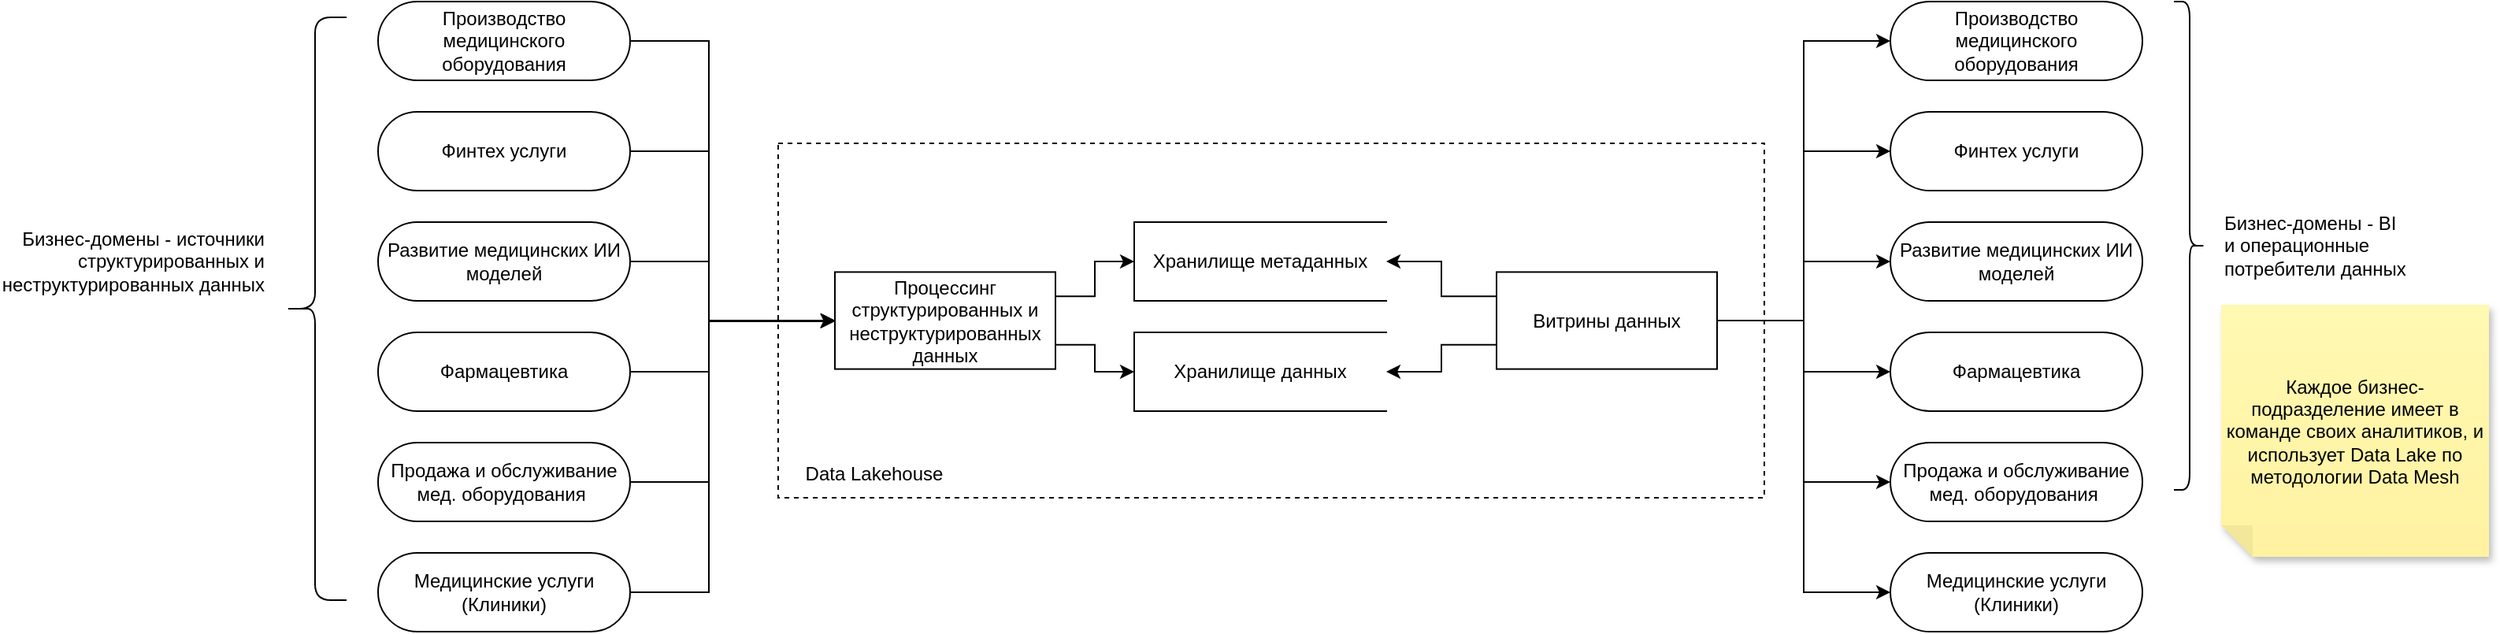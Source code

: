 <mxfile version="22.0.2" type="device">
  <diagram name="Страница — 1" id="2oC8ghZdRw9uifEkCq3c">
    <mxGraphModel dx="2288" dy="1033" grid="1" gridSize="10" guides="1" tooltips="1" connect="1" arrows="1" fold="1" page="1" pageScale="1" pageWidth="827" pageHeight="1169" math="0" shadow="0">
      <root>
        <mxCell id="0" />
        <mxCell id="1" parent="0" />
        <mxCell id="dR3k8P7Z7epgvE_EUf3S-10" value="" style="rounded=0;whiteSpace=wrap;html=1;dashed=1;" parent="1" vertex="1">
          <mxGeometry x="414" y="290" width="626" height="225" as="geometry" />
        </mxCell>
        <mxCell id="dR3k8P7Z7epgvE_EUf3S-23" style="edgeStyle=orthogonalEdgeStyle;rounded=0;orthogonalLoop=1;jettySize=auto;html=1;exitX=1;exitY=0.5;exitDx=0;exitDy=0;exitPerimeter=0;entryX=0;entryY=0.5;entryDx=0;entryDy=0;" parent="1" source="dR3k8P7Z7epgvE_EUf3S-1" target="dR3k8P7Z7epgvE_EUf3S-21" edge="1">
          <mxGeometry relative="1" as="geometry">
            <Array as="points">
              <mxPoint x="370" y="295" />
              <mxPoint x="370" y="403" />
            </Array>
          </mxGeometry>
        </mxCell>
        <mxCell id="dR3k8P7Z7epgvE_EUf3S-1" value="&lt;span style=&quot;text-align: left;&quot;&gt;Финтех услуги&lt;/span&gt;" style="html=1;dashed=0;whiteSpace=wrap;shape=mxgraph.dfd.start" parent="1" vertex="1">
          <mxGeometry x="160" y="270" width="160" height="50" as="geometry" />
        </mxCell>
        <mxCell id="dR3k8P7Z7epgvE_EUf3S-24" style="edgeStyle=orthogonalEdgeStyle;rounded=0;orthogonalLoop=1;jettySize=auto;html=1;exitX=1;exitY=0.5;exitDx=0;exitDy=0;exitPerimeter=0;" parent="1" source="dR3k8P7Z7epgvE_EUf3S-3" target="dR3k8P7Z7epgvE_EUf3S-21" edge="1">
          <mxGeometry relative="1" as="geometry">
            <Array as="points">
              <mxPoint x="370" y="365" />
              <mxPoint x="370" y="403" />
            </Array>
          </mxGeometry>
        </mxCell>
        <mxCell id="dR3k8P7Z7epgvE_EUf3S-3" value="&lt;span style=&quot;text-align: left;&quot;&gt;Развитие медицинских ИИ моделей&lt;/span&gt;" style="html=1;dashed=0;whiteSpace=wrap;shape=mxgraph.dfd.start" parent="1" vertex="1">
          <mxGeometry x="160" y="340" width="160" height="50" as="geometry" />
        </mxCell>
        <mxCell id="dR3k8P7Z7epgvE_EUf3S-22" style="edgeStyle=orthogonalEdgeStyle;rounded=0;orthogonalLoop=1;jettySize=auto;html=1;exitX=1;exitY=0.5;exitDx=0;exitDy=0;exitPerimeter=0;entryX=0;entryY=0.5;entryDx=0;entryDy=0;" parent="1" source="dR3k8P7Z7epgvE_EUf3S-4" target="dR3k8P7Z7epgvE_EUf3S-21" edge="1">
          <mxGeometry relative="1" as="geometry">
            <Array as="points">
              <mxPoint x="370" y="225" />
              <mxPoint x="370" y="403" />
            </Array>
          </mxGeometry>
        </mxCell>
        <mxCell id="dR3k8P7Z7epgvE_EUf3S-4" value="&lt;span style=&quot;text-align: left;&quot;&gt;Производство медицинского оборудования&lt;/span&gt;" style="html=1;dashed=0;whiteSpace=wrap;shape=mxgraph.dfd.start" parent="1" vertex="1">
          <mxGeometry x="160" y="200" width="160" height="50" as="geometry" />
        </mxCell>
        <mxCell id="dR3k8P7Z7epgvE_EUf3S-25" style="edgeStyle=orthogonalEdgeStyle;rounded=0;orthogonalLoop=1;jettySize=auto;html=1;exitX=1;exitY=0.5;exitDx=0;exitDy=0;exitPerimeter=0;entryX=0;entryY=0.5;entryDx=0;entryDy=0;" parent="1" source="dR3k8P7Z7epgvE_EUf3S-5" target="dR3k8P7Z7epgvE_EUf3S-21" edge="1">
          <mxGeometry relative="1" as="geometry">
            <Array as="points">
              <mxPoint x="370" y="435" />
              <mxPoint x="370" y="403" />
            </Array>
          </mxGeometry>
        </mxCell>
        <mxCell id="dR3k8P7Z7epgvE_EUf3S-5" value="&lt;span style=&quot;text-align: left;&quot;&gt;Фармацевтика&lt;/span&gt;" style="html=1;dashed=0;whiteSpace=wrap;shape=mxgraph.dfd.start" parent="1" vertex="1">
          <mxGeometry x="160" y="410" width="160" height="50" as="geometry" />
        </mxCell>
        <mxCell id="dR3k8P7Z7epgvE_EUf3S-26" style="edgeStyle=orthogonalEdgeStyle;rounded=0;orthogonalLoop=1;jettySize=auto;html=1;exitX=1;exitY=0.5;exitDx=0;exitDy=0;exitPerimeter=0;entryX=0;entryY=0.5;entryDx=0;entryDy=0;" parent="1" source="dR3k8P7Z7epgvE_EUf3S-6" target="dR3k8P7Z7epgvE_EUf3S-21" edge="1">
          <mxGeometry relative="1" as="geometry">
            <Array as="points">
              <mxPoint x="370" y="505" />
              <mxPoint x="370" y="403" />
            </Array>
          </mxGeometry>
        </mxCell>
        <mxCell id="dR3k8P7Z7epgvE_EUf3S-6" value="&lt;span style=&quot;text-align: left;&quot;&gt;Продажа и обслуживание мед. оборудования&amp;nbsp;&lt;/span&gt;" style="html=1;dashed=0;whiteSpace=wrap;shape=mxgraph.dfd.start" parent="1" vertex="1">
          <mxGeometry x="160" y="480" width="160" height="50" as="geometry" />
        </mxCell>
        <mxCell id="dR3k8P7Z7epgvE_EUf3S-8" value="Хранилище данных" style="html=1;dashed=0;whiteSpace=wrap;shape=partialRectangle;right=0;" parent="1" vertex="1">
          <mxGeometry x="640" y="410" width="160" height="50" as="geometry" />
        </mxCell>
        <mxCell id="dR3k8P7Z7epgvE_EUf3S-11" value="Data Lakehouse" style="text;html=1;align=center;verticalAlign=middle;whiteSpace=wrap;rounded=0;" parent="1" vertex="1">
          <mxGeometry x="420" y="485" width="110" height="30" as="geometry" />
        </mxCell>
        <mxCell id="dR3k8P7Z7epgvE_EUf3S-15" value="" style="shape=curlyBracket;whiteSpace=wrap;html=1;rounded=1;labelPosition=left;verticalLabelPosition=middle;align=right;verticalAlign=middle;" parent="1" vertex="1">
          <mxGeometry x="100" y="210" width="40" height="370" as="geometry" />
        </mxCell>
        <mxCell id="dR3k8P7Z7epgvE_EUf3S-16" value="Бизнес-домены - источники структурированных и неструктурированных данных" style="text;html=1;align=right;verticalAlign=middle;whiteSpace=wrap;rounded=0;" parent="1" vertex="1">
          <mxGeometry x="-80" y="320" width="170" height="90" as="geometry" />
        </mxCell>
        <mxCell id="dR3k8P7Z7epgvE_EUf3S-20" value="Хранилище метаданных" style="html=1;dashed=0;whiteSpace=wrap;shape=partialRectangle;right=0;" parent="1" vertex="1">
          <mxGeometry x="640" y="340" width="160" height="50" as="geometry" />
        </mxCell>
        <mxCell id="dR3k8P7Z7epgvE_EUf3S-27" style="edgeStyle=orthogonalEdgeStyle;rounded=0;orthogonalLoop=1;jettySize=auto;html=1;exitX=1;exitY=0.25;exitDx=0;exitDy=0;" parent="1" source="dR3k8P7Z7epgvE_EUf3S-21" target="dR3k8P7Z7epgvE_EUf3S-20" edge="1">
          <mxGeometry relative="1" as="geometry" />
        </mxCell>
        <mxCell id="dR3k8P7Z7epgvE_EUf3S-28" style="edgeStyle=orthogonalEdgeStyle;rounded=0;orthogonalLoop=1;jettySize=auto;html=1;exitX=1;exitY=0.75;exitDx=0;exitDy=0;" parent="1" source="dR3k8P7Z7epgvE_EUf3S-21" target="dR3k8P7Z7epgvE_EUf3S-8" edge="1">
          <mxGeometry relative="1" as="geometry" />
        </mxCell>
        <mxCell id="dR3k8P7Z7epgvE_EUf3S-21" value="Процессинг структурированных и неструктурированных данных" style="html=1;dashed=0;whiteSpace=wrap;" parent="1" vertex="1">
          <mxGeometry x="450" y="371.71" width="140" height="61.59" as="geometry" />
        </mxCell>
        <mxCell id="dR3k8P7Z7epgvE_EUf3S-31" style="edgeStyle=orthogonalEdgeStyle;rounded=0;orthogonalLoop=1;jettySize=auto;html=1;exitX=0;exitY=0.25;exitDx=0;exitDy=0;" parent="1" source="dR3k8P7Z7epgvE_EUf3S-29" target="dR3k8P7Z7epgvE_EUf3S-20" edge="1">
          <mxGeometry relative="1" as="geometry" />
        </mxCell>
        <mxCell id="dR3k8P7Z7epgvE_EUf3S-32" style="edgeStyle=orthogonalEdgeStyle;rounded=0;orthogonalLoop=1;jettySize=auto;html=1;exitX=0;exitY=0.75;exitDx=0;exitDy=0;entryX=1;entryY=0.5;entryDx=0;entryDy=0;" parent="1" source="dR3k8P7Z7epgvE_EUf3S-29" target="dR3k8P7Z7epgvE_EUf3S-8" edge="1">
          <mxGeometry relative="1" as="geometry" />
        </mxCell>
        <mxCell id="SOdmAgsTZVgzwWmCqJ8E-11" style="edgeStyle=orthogonalEdgeStyle;rounded=0;orthogonalLoop=1;jettySize=auto;html=1;exitX=1;exitY=0.5;exitDx=0;exitDy=0;" edge="1" parent="1" source="dR3k8P7Z7epgvE_EUf3S-29" target="dR3k8P7Z7epgvE_EUf3S-34">
          <mxGeometry relative="1" as="geometry" />
        </mxCell>
        <mxCell id="SOdmAgsTZVgzwWmCqJ8E-12" style="edgeStyle=orthogonalEdgeStyle;rounded=0;orthogonalLoop=1;jettySize=auto;html=1;exitX=1;exitY=0.5;exitDx=0;exitDy=0;" edge="1" parent="1" source="dR3k8P7Z7epgvE_EUf3S-29" target="dR3k8P7Z7epgvE_EUf3S-36">
          <mxGeometry relative="1" as="geometry" />
        </mxCell>
        <mxCell id="dR3k8P7Z7epgvE_EUf3S-29" value="Витрины данных" style="html=1;dashed=0;whiteSpace=wrap;" parent="1" vertex="1">
          <mxGeometry x="870" y="371.71" width="140" height="61.59" as="geometry" />
        </mxCell>
        <mxCell id="dR3k8P7Z7epgvE_EUf3S-33" value="&lt;span style=&quot;text-align: left;&quot;&gt;Финтех услуги&lt;/span&gt;" style="html=1;dashed=0;whiteSpace=wrap;shape=mxgraph.dfd.start" parent="1" vertex="1">
          <mxGeometry x="1120" y="270" width="160" height="50" as="geometry" />
        </mxCell>
        <mxCell id="dR3k8P7Z7epgvE_EUf3S-34" value="&lt;span style=&quot;text-align: left;&quot;&gt;Развитие медицинских ИИ моделей&lt;/span&gt;" style="html=1;dashed=0;whiteSpace=wrap;shape=mxgraph.dfd.start" parent="1" vertex="1">
          <mxGeometry x="1120" y="340" width="160" height="50" as="geometry" />
        </mxCell>
        <mxCell id="dR3k8P7Z7epgvE_EUf3S-35" value="&lt;span style=&quot;text-align: left;&quot;&gt;Производство медицинского оборудования&lt;/span&gt;" style="html=1;dashed=0;whiteSpace=wrap;shape=mxgraph.dfd.start" parent="1" vertex="1">
          <mxGeometry x="1120" y="200" width="160" height="50" as="geometry" />
        </mxCell>
        <mxCell id="dR3k8P7Z7epgvE_EUf3S-36" value="&lt;span style=&quot;text-align: left;&quot;&gt;Фармацевтика&lt;/span&gt;" style="html=1;dashed=0;whiteSpace=wrap;shape=mxgraph.dfd.start" parent="1" vertex="1">
          <mxGeometry x="1120" y="410" width="160" height="50" as="geometry" />
        </mxCell>
        <mxCell id="dR3k8P7Z7epgvE_EUf3S-37" value="&lt;span style=&quot;text-align: left;&quot;&gt;Продажа и обслуживание мед. оборудования&amp;nbsp;&lt;/span&gt;" style="html=1;dashed=0;whiteSpace=wrap;shape=mxgraph.dfd.start" parent="1" vertex="1">
          <mxGeometry x="1120" y="480" width="160" height="50" as="geometry" />
        </mxCell>
        <mxCell id="dR3k8P7Z7epgvE_EUf3S-39" value="&lt;span style=&quot;text-align: right;&quot;&gt;Бизнес-домены -&amp;nbsp;&lt;/span&gt;BI и операционные потребители данных" style="text;html=1;align=left;verticalAlign=middle;whiteSpace=wrap;rounded=0;" parent="1" vertex="1">
          <mxGeometry x="1330" y="310" width="120" height="90" as="geometry" />
        </mxCell>
        <mxCell id="dR3k8P7Z7epgvE_EUf3S-40" value="" style="shape=curlyBracket;whiteSpace=wrap;html=1;rounded=1;flipH=1;labelPosition=right;verticalLabelPosition=middle;align=left;verticalAlign=middle;" parent="1" vertex="1">
          <mxGeometry x="1300" y="200.01" width="20" height="309.99" as="geometry" />
        </mxCell>
        <mxCell id="dR3k8P7Z7epgvE_EUf3S-41" value="Каждое бизнес-подразделение имеет в команде своих аналитиков, и использует Data Lake по методологии Data Mesh" style="shape=note;whiteSpace=wrap;html=1;backgroundOutline=1;fontColor=#000000;darkOpacity=0.05;fillColor=#FFF9B2;strokeColor=none;fillStyle=solid;direction=west;gradientDirection=north;gradientColor=#FFF2A1;shadow=1;size=20;pointerEvents=1;" parent="1" vertex="1">
          <mxGeometry x="1330" y="392.5" width="170" height="160" as="geometry" />
        </mxCell>
        <mxCell id="SOdmAgsTZVgzwWmCqJ8E-2" style="edgeStyle=orthogonalEdgeStyle;rounded=0;orthogonalLoop=1;jettySize=auto;html=1;exitX=1;exitY=0.5;exitDx=0;exitDy=0;exitPerimeter=0;entryX=0;entryY=0.5;entryDx=0;entryDy=0;" edge="1" parent="1" source="SOdmAgsTZVgzwWmCqJ8E-1" target="dR3k8P7Z7epgvE_EUf3S-21">
          <mxGeometry relative="1" as="geometry">
            <Array as="points">
              <mxPoint x="370" y="575" />
              <mxPoint x="370" y="403" />
            </Array>
          </mxGeometry>
        </mxCell>
        <mxCell id="SOdmAgsTZVgzwWmCqJ8E-1" value="&lt;span style=&quot;text-align: left;&quot;&gt;Медицинские услуги (Клиники)&lt;/span&gt;" style="html=1;dashed=0;whiteSpace=wrap;shape=mxgraph.dfd.start" vertex="1" parent="1">
          <mxGeometry x="160" y="550" width="160" height="50" as="geometry" />
        </mxCell>
        <mxCell id="SOdmAgsTZVgzwWmCqJ8E-3" value="Медицинские услуги (Клиники)" style="html=1;dashed=0;whiteSpace=wrap;shape=mxgraph.dfd.start" vertex="1" parent="1">
          <mxGeometry x="1120" y="550" width="160" height="50" as="geometry" />
        </mxCell>
        <mxCell id="SOdmAgsTZVgzwWmCqJ8E-9" style="edgeStyle=orthogonalEdgeStyle;rounded=0;orthogonalLoop=1;jettySize=auto;html=1;exitX=1;exitY=0.5;exitDx=0;exitDy=0;entryX=0;entryY=0.5;entryDx=0;entryDy=0;entryPerimeter=0;" edge="1" parent="1" source="dR3k8P7Z7epgvE_EUf3S-29" target="dR3k8P7Z7epgvE_EUf3S-35">
          <mxGeometry relative="1" as="geometry" />
        </mxCell>
        <mxCell id="SOdmAgsTZVgzwWmCqJ8E-10" style="edgeStyle=orthogonalEdgeStyle;rounded=0;orthogonalLoop=1;jettySize=auto;html=1;exitX=1;exitY=0.5;exitDx=0;exitDy=0;entryX=0;entryY=0.5;entryDx=0;entryDy=0;entryPerimeter=0;" edge="1" parent="1" source="dR3k8P7Z7epgvE_EUf3S-29" target="dR3k8P7Z7epgvE_EUf3S-33">
          <mxGeometry relative="1" as="geometry" />
        </mxCell>
        <mxCell id="SOdmAgsTZVgzwWmCqJ8E-13" style="edgeStyle=orthogonalEdgeStyle;rounded=0;orthogonalLoop=1;jettySize=auto;html=1;exitX=1;exitY=0.5;exitDx=0;exitDy=0;entryX=0;entryY=0.5;entryDx=0;entryDy=0;entryPerimeter=0;" edge="1" parent="1" source="dR3k8P7Z7epgvE_EUf3S-29" target="dR3k8P7Z7epgvE_EUf3S-37">
          <mxGeometry relative="1" as="geometry" />
        </mxCell>
        <mxCell id="SOdmAgsTZVgzwWmCqJ8E-14" style="edgeStyle=orthogonalEdgeStyle;rounded=0;orthogonalLoop=1;jettySize=auto;html=1;exitX=1;exitY=0.5;exitDx=0;exitDy=0;entryX=0;entryY=0.5;entryDx=0;entryDy=0;entryPerimeter=0;" edge="1" parent="1" source="dR3k8P7Z7epgvE_EUf3S-29" target="SOdmAgsTZVgzwWmCqJ8E-3">
          <mxGeometry relative="1" as="geometry" />
        </mxCell>
      </root>
    </mxGraphModel>
  </diagram>
</mxfile>
